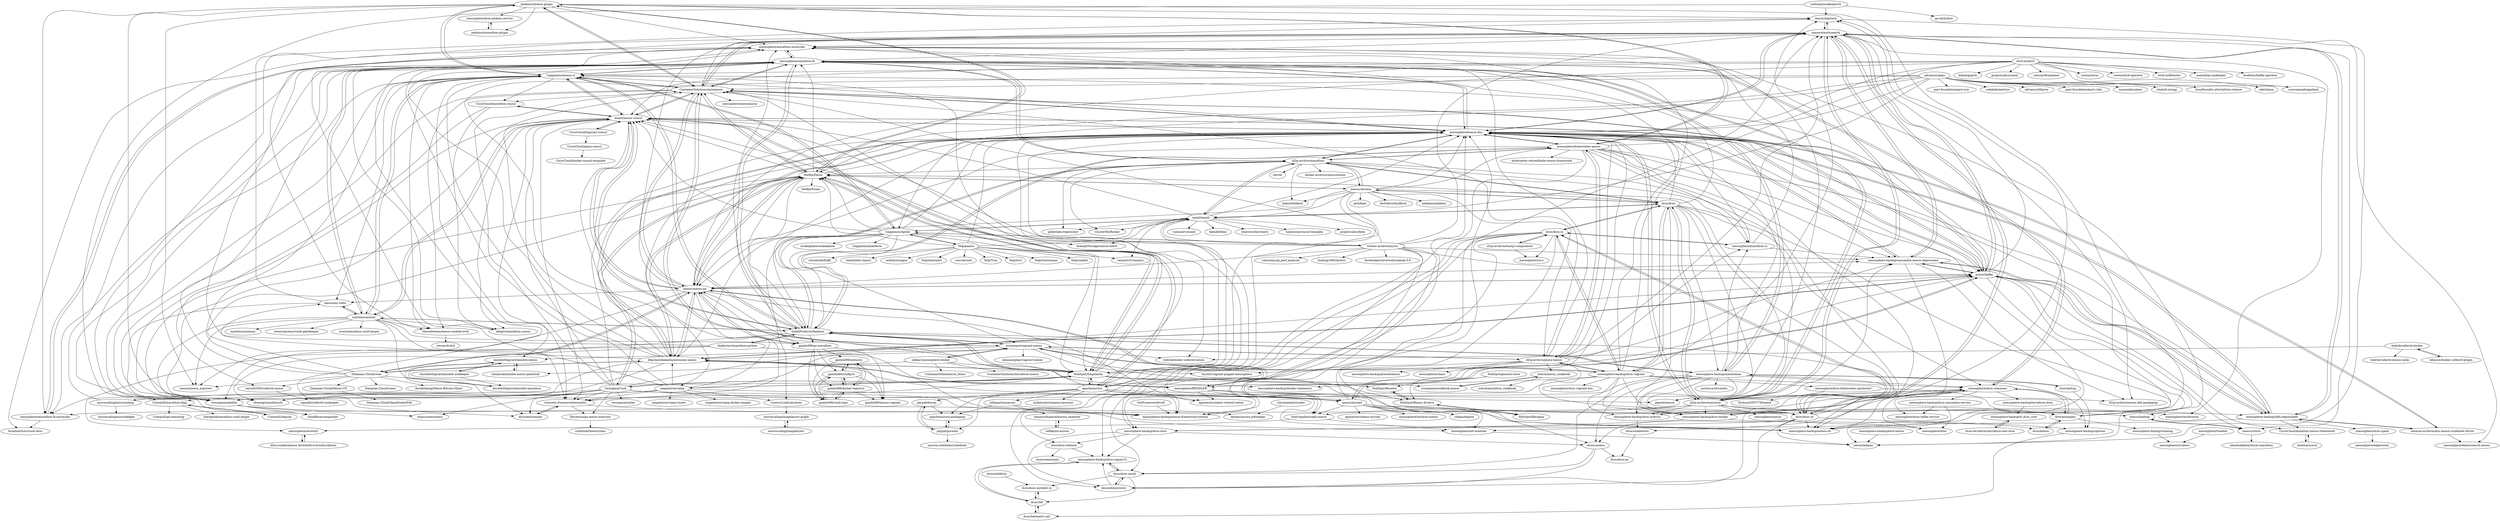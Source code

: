 digraph G {
"jenkinsci/mesos-plugin" -> "mesosphere/dcos-jenkins-service"
"jenkinsci/mesos-plugin" -> "jenkinsci/marathon-plugin"
"jenkinsci/mesos-plugin" -> "mesos/logstash"
"jenkinsci/mesos-plugin" -> "Capgemini/mesos-ui"
"jenkinsci/mesos-plugin" -> "mesosphere/marathon-lb-autoscale"
"jenkinsci/mesos-plugin" -> "mesosphere/marathon-autoscale"
"jenkinsci/mesos-plugin" -> "ContainerSolutions/minimesos"
"jenkinsci/mesos-plugin" -> "mesos/kibana"
"jenkinsci/mesos-plugin" -> "Netflix/Fenzo"
"jenkinsci/mesos-plugin" -> "mesosphere/kubernetes-mesos"
"jenkinsci/mesos-plugin" -> "shoenig/marathonctl"
"jenkinsci/mesos-plugin" -> "mesos/mesos_exporter"
"AnsibleShipyard/ansible-mesos" -> "AnsibleShipyard/ansible-marathon"
"AnsibleShipyard/ansible-mesos" -> "AnsibleShipyard/ansible-zookeeper"
"AnsibleShipyard/ansible-mesos" -> "mhamrah/ansible-mesos-playbook"
"d2iq-archive/marathon" -> "apache/mesos" ["e"=1]
"d2iq-archive/marathon" -> "mesos/chronos"
"d2iq-archive/marathon" -> "dcos/dcos"
"d2iq-archive/marathon" -> "mesosphere/marathon-lb"
"d2iq-archive/marathon" -> "mesosphere/mesos-dns"
"d2iq-archive/marathon" -> "QubitProducts/bamboo"
"d2iq-archive/marathon" -> "mesosphere/kubernetes-mesos"
"d2iq-archive/marathon" -> "mantl/mantl"
"d2iq-archive/marathon" -> "docker-archive/classicswarm" ["e"=1]
"d2iq-archive/marathon" -> "gliderlabs/registrator" ["e"=1]
"d2iq-archive/marathon" -> "linkerd/linkerd" ["e"=1]
"d2iq-archive/marathon" -> "ClusterHQ/flocker" ["e"=1]
"d2iq-archive/marathon" -> "Netflix/Fenzo"
"d2iq-archive/marathon" -> "rkt/rkt" ["e"=1]
"d2iq-archive/marathon" -> "mesosphere/marathon-ui"
"mesosphere/mesos" -> "mesosphere/dcos"
"mesos/mesos-go" -> "mesosphere/mesos-dns"
"mesos/mesos-go" -> "mesosphere/RENDLER"
"mesos/mesos-go" -> "Dataman-Cloud/swan"
"mesos/mesos-go" -> "mesos/kafka"
"mesos/mesos-go" -> "mesosphere-backup/mesos-framework-tutorial"
"mesos/mesos-go" -> "gambol99/go-marathon"
"mesos/mesos-go" -> "mantl/mesos-consul"
"mesos/mesos-go" -> "Netflix/Fenzo"
"mesos/mesos-go" -> "dharmeshkakadia/awesome-mesos"
"mesos/mesos-go" -> "mesos/elasticsearch"
"mesos/mesos-go" -> "eremetic-framework/eremetic"
"mesos/mesos-go" -> "ContainerSolutions/minimesos"
"mesos/mesos-go" -> "mesos/mr-redis"
"mesos/mesos-go" -> "mesosphere-backup/cassandra-mesos-deprecated"
"mesos/mesos-go" -> "mesos/mesos_exporter"
"mesosphere-backup/cassandra-mesos-deprecated" -> "mesos/elasticsearch"
"mesosphere-backup/cassandra-mesos-deprecated" -> "mesosphere-backup/hdfs-deprecated"
"mesosphere-backup/cassandra-mesos-deprecated" -> "mesosphere/mesos-dns"
"mesosphere-backup/cassandra-mesos-deprecated" -> "d2iq-archive/mesos-deb-packaging"
"mesosphere-backup/cassandra-mesos-deprecated" -> "mesosphere-backup/mesos-cli"
"mesosphere-backup/cassandra-mesos-deprecated" -> "mesos/kafka"
"HubSpot/Singularity" -> "HubSpot/Baragon"
"HubSpot/Singularity" -> "Netflix/Fenzo"
"HubSpot/Singularity" -> "HubSpot/Blazar-Archive"
"HubSpot/Singularity" -> "mantl/mesos-consul"
"HubSpot/Singularity" -> "mesosphere/mesos-dns"
"HubSpot/Singularity" -> "eremetic-framework/eremetic"
"HubSpot/Singularity" -> "dharmeshkakadia/awesome-mesos"
"HubSpot/Singularity" -> "QubitProducts/bamboo"
"HubSpot/Singularity" -> "HubSpot/Rosetta"
"HubSpot/Singularity" -> "twosigma/Cook"
"HubSpot/Singularity" -> "mesos/kafka"
"HubSpot/Singularity" -> "mesos/mesos-go"
"HubSpot/Singularity" -> "ContainerSolutions/minimesos"
"HubSpot/Singularity" -> "apache/aurora"
"HubSpot/Singularity" -> "magneticio/vamp"
"thefactory/marathon-python" -> "mesosphere/marathon-autoscale"
"thefactory/marathon-python" -> "shoenig/marathonctl"
"thefactory/marathon-python" -> "QubitProducts/bamboo"
"thefactory/marathon-python" -> "mesosphere/marathon-lb-autoscale"
"thefactory/marathon-python" -> "mesosphere-backup/mesos-framework-tutorial"
"apache/aurora" -> "tellapart/aurproxy"
"apache/aurora" -> "Netflix/Fenzo"
"apache/aurora" -> "apache/aurora-packaging"
"apache/aurora" -> "mesos/mesos-go"
"apache/aurora" -> "HubSpot/Singularity"
"apache/aurora" -> "mohitsoni/compose-executor"
"apache/aurora" -> "paypal/gorealis"
"apache/aurora" -> "mesosphere/mesos-dns"
"apache/aurora" -> "paypal/dce-go"
"apache/aurora" -> "apache/incubator-retired-cotton"
"apache/aurora" -> "apache/mesos" ["e"=1]
"apache/aurora" -> "mantl/mesos-consul"
"apache/aurora" -> "mesosphere-backup/mesos-framework-tutorial"
"d2iq-archive/playa-mesos" -> "everpeace/vagrant-mesos"
"d2iq-archive/playa-mesos" -> "mesosphere-backup/cassandra-mesos-deprecated"
"d2iq-archive/playa-mesos" -> "mesosphere/mesos-dns"
"d2iq-archive/playa-mesos" -> "mesosphere-backup/dcos-vagrant"
"d2iq-archive/playa-mesos" -> "mesosphere/RENDLER"
"d2iq-archive/playa-mesos" -> "mesosphere/marathon-autoscale"
"d2iq-archive/playa-mesos" -> "mesos/elasticsearch"
"d2iq-archive/playa-mesos" -> "tayzlor/vagrant-puppet-mesosphere"
"d2iq-archive/playa-mesos" -> "mesosphere/kubernetes-mesos"
"d2iq-archive/playa-mesos" -> "mdsol/mesos_cookbook"
"d2iq-archive/playa-mesos" -> "mesosphere/marathon-ui"
"d2iq-archive/playa-mesos" -> "mesosphere-backup/presentations"
"d2iq-archive/playa-mesos" -> "ContainerSolutions/minimesos"
"d2iq-archive/playa-mesos" -> "dcos/dcos-cli"
"d2iq-archive/playa-mesos" -> "mesosphere/chaos"
"mesosphere/RENDLER" -> "mesos/mesos-go"
"mesosphere/RENDLER" -> "mesosphere-backup/mesos-framework-tutorial"
"mesosphere/RENDLER" -> "apache/incubator-retired-cotton"
"mesosphere/RENDLER" -> "dharmeshkakadia/awesome-mesos"
"mesosphere/RENDLER" -> "mesosphere-backup/mesos-cli"
"mesosphere/RENDLER" -> "mesosphere/mesos-dns"
"mesosphere/RENDLER" -> "d2iq-archive/mesos-deb-packaging"
"mesos/hadoop" -> "mesos/storm"
"everpeace/vagrant-mesos" -> "d2iq-archive/playa-mesos"
"everpeace/vagrant-mesos" -> "tayzlor/vagrant-puppet-mesosphere"
"everpeace/vagrant-mesos" -> "ContainerSolutions/minimesos"
"everpeace/vagrant-mesos" -> "everpeace/cookbook-mesos"
"everpeace/vagrant-mesos" -> "sekka1/mesosphere-docker"
"everpeace/vagrant-mesos" -> "mesosphere-backup/dcos-vagrant"
"everpeace/vagrant-mesos" -> "bobrik/docker-collectd-mesos"
"everpeace/vagrant-mesos" -> "ahunnargikar/vagrant-mesos"
"everpeace/vagrant-mesos" -> "AnsibleShipyard/ansible-mesos"
"everpeace/vagrant-mesos" -> "QubitProducts/bamboo"
"everpeace/vagrant-mesos" -> "dharmeshkakadia/awesome-mesos"
"mesosphere/dcos-kubernetes-quickstart" -> "dcos/examples"
"mesosphere/dcos-kubernetes-quickstart" -> "TechnionYP5779/team4" ["e"=1]
"AnsibleShipyard/ansible-marathon" -> "AnsibleShipyard/ansible-mesos"
"everpeace/cookbook-mesos" -> "mdsol/mesos_cookbook"
"mesosphere-backup/terraform-dcos" -> "mesosphere-backup/tf_dcos_core"
"mdsol/mesos_cookbook" -> "mdsol/marathon_cookbook"
"mdsol/mesos_cookbook" -> "everpeace/cookbook-mesos"
"HubSpot/Baragon" -> "HubSpot/Blazar-Archive"
"dcos-terraform/terraform-aws-dcos" -> "mesosphere-backup/tf_dcos_core"
"mesosphere-backup/tf_dcos_core" -> "dcos-terraform/terraform-aws-dcos"
"QubitProducts/bamboo" -> "mantl/mesos-consul"
"QubitProducts/bamboo" -> "mesosphere/marathon-lb"
"QubitProducts/bamboo" -> "Capgemini/mesos-ui"
"QubitProducts/bamboo" -> "mesosphere/mesos-dns"
"QubitProducts/bamboo" -> "martensson/nixy"
"QubitProducts/bamboo" -> "mesosphere/kubernetes-mesos"
"QubitProducts/bamboo" -> "thefactory/marathon-python"
"QubitProducts/bamboo" -> "d2iq-archive/marathon"
"QubitProducts/bamboo" -> "HubSpot/Singularity"
"QubitProducts/bamboo" -> "mesosphere/marathon-autoscale"
"QubitProducts/bamboo" -> "twosigma/satellite"
"QubitProducts/bamboo" -> "gambol99/go-marathon"
"QubitProducts/bamboo" -> "mesosphere-backup/mesos-cli"
"QubitProducts/bamboo" -> "mesosphere-backup/minuteman"
"QubitProducts/bamboo" -> "everpeace/vagrant-mesos"
"d2iq-archive/universe" -> "mesosphere/dcos-commons"
"d2iq-archive/universe" -> "mesosphere/marathon-autoscale"
"d2iq-archive/universe" -> "mesosphere/mesos-dns"
"d2iq-archive/universe" -> "mesosphere-backup/cassandra-mesos-deprecated"
"d2iq-archive/universe" -> "mesosphere/marathon-lb"
"d2iq-archive/universe" -> "mesos/elasticsearch"
"d2iq-archive/universe" -> "mesosphere/multiverse"
"d2iq-archive/universe" -> "dcos/examples"
"d2iq-archive/universe" -> "mesosphere/mesos"
"d2iq-archive/universe" -> "mesosphere-backup/dcos-metrics"
"d2iq-archive/universe" -> "mesosphere-backup/dcos-docker"
"d2iq-archive/universe" -> "Intel-bigdata/ceph-mesos"
"d2iq-archive/universe" -> "dcos/dcos-cli"
"d2iq-archive/universe" -> "dcos/dcos"
"d2iq-archive/universe" -> "mesosphere/marathon-lb-autoscale"
"dharmeshkakadia/awesome-mesos" -> "mesosphere/mesos-dns"
"dharmeshkakadia/awesome-mesos" -> "Dataman-Cloud/swan"
"dharmeshkakadia/awesome-mesos" -> "mesos/mr-redis"
"dharmeshkakadia/awesome-mesos" -> "mesos/mesos-go"
"dharmeshkakadia/awesome-mesos" -> "mesosphere/RENDLER"
"dharmeshkakadia/awesome-mesos" -> "Capgemini/mesos-ui"
"dharmeshkakadia/awesome-mesos" -> "mesosphere/marathon-lb"
"dharmeshkakadia/awesome-mesos" -> "mesos/kafka"
"dharmeshkakadia/awesome-mesos" -> "HubSpot/Singularity"
"dharmeshkakadia/awesome-mesos" -> "Netflix/Fenzo"
"dharmeshkakadia/awesome-mesos" -> "mantl/mesos-consul"
"dharmeshkakadia/awesome-mesos" -> "twosigma/satellite"
"dharmeshkakadia/awesome-mesos" -> "mesos/myriad"
"dharmeshkakadia/awesome-mesos" -> "ContainerSolutions/minimesos"
"dharmeshkakadia/awesome-mesos" -> "shoenig/marathonctl"
"mesosphere-backup/hdfs-deprecated" -> "mesosphere-backup/cassandra-mesos-deprecated"
"mesosphere-backup/hdfs-deprecated" -> "mesos/kafka"
"mesosphere-backup/hdfs-deprecated" -> "mesosphere-backup/mesos-cli"
"mesosphere-backup/hdfs-deprecated" -> "mesosphere/dcos-spark"
"mesosphere-backup/hdfs-deprecated" -> "amazon-archives/ecs-mesos-scheduler-driver"
"mesosphere-backup/hdfs-deprecated" -> "CiscoCloud/exhibitor-mesos-framework"
"mesosphere-backup/hdfs-deprecated" -> "mesosphere/mesos-dns"
"mesosphere-backup/hdfs-deprecated" -> "mesos/elasticsearch"
"mesos/storm" -> "mesos/hadoop"
"mesos/storm" -> "obaidsalikeen/storm-marathon"
"HubSpot/Rosetta" -> "HubSpot/Blazar-Archive"
"mesosphere/kubernetes-mesos" -> "mesosphere/mesos-dns"
"mesosphere/kubernetes-mesos" -> "QubitProducts/bamboo"
"mesosphere/kubernetes-mesos" -> "jenkinsci/mesos-plugin"
"mesosphere/kubernetes-mesos" -> "mesosphere-backup/cassandra-mesos-deprecated"
"mesosphere/kubernetes-mesos" -> "mesosphere-backup/hdfs-deprecated"
"mesosphere/kubernetes-mesos" -> "dcos/dcos-cli"
"mesosphere/kubernetes-mesos" -> "mesos/elasticsearch"
"mesosphere/kubernetes-mesos" -> "d2iq-archive/marathon"
"mesosphere/kubernetes-mesos" -> "mesos/kafka"
"mesosphere/kubernetes-mesos" -> "mesos/mesos-go"
"mesosphere/kubernetes-mesos" -> "d2iq-archive/playa-mesos"
"mesosphere/kubernetes-mesos" -> "kubernetes-retired/kube-mesos-framework"
"mesosphere/kubernetes-mesos" -> "mesosphere/marathon-ui"
"mesosphere/kubernetes-mesos" -> "mesosphere-backup/mesos-framework-tutorial"
"mesosphere/kubernetes-mesos" -> "mesosphere-backup/mesos-cli"
"mantl/mantl" -> "Capgemini/Apollo"
"mantl/mantl" -> "gliderlabs/registrator" ["e"=1]
"mantl/mantl" -> "mantl/mesos-consul"
"mantl/mantl" -> "d2iq-archive/marathon"
"mantl/mantl" -> "fabiolb/fabio" ["e"=1]
"mantl/mantl" -> "mesosphere/mesos-dns"
"mantl/mantl" -> "ClusterHQ/flocker" ["e"=1]
"mantl/mantl" -> "remind101/empire" ["e"=1]
"mantl/mantl" -> "weaveworks/weave" ["e"=1]
"mantl/mantl" -> "hashicorp/consul-template" ["e"=1]
"mantl/mantl" -> "projectcalico/felix" ["e"=1]
"mantl/mantl" -> "dcos/dcos"
"mantl/mantl" -> "vulcand/vulcand" ["e"=1]
"mantl/mantl" -> "AcalephStorage/consul-alerts" ["e"=1]
"mantl/mantl" -> "HubSpot/Singularity"
"amazon-archives/ecs-mesos-scheduler-driver" -> "mesosphere-backup/hdfs-deprecated"
"amazon-archives/ecs-mesos-scheduler-driver" -> "mesosphere/elasticsearch-mesos"
"amazon-archives/ecs-mesos-scheduler-driver" -> "mesosphere/mesos-dns"
"mesosphere/mesos-dns" -> "mesosphere/marathon-lb"
"mesosphere/mesos-dns" -> "mesosphere-backup/cassandra-mesos-deprecated"
"mesosphere/mesos-dns" -> "mesos/mesos-go"
"mesosphere/mesos-dns" -> "mesosphere-backup/mesos-cli"
"mesosphere/mesos-dns" -> "mantl/mesos-consul"
"mesosphere/mesos-dns" -> "mesosphere/kubernetes-mesos"
"mesosphere/mesos-dns" -> "mesos/kafka"
"mesosphere/mesos-dns" -> "mesosphere-backup/hdfs-deprecated"
"mesosphere/mesos-dns" -> "mesos/elasticsearch"
"mesosphere/mesos-dns" -> "d2iq-archive/universe"
"mesosphere/mesos-dns" -> "dharmeshkakadia/awesome-mesos"
"mesosphere/mesos-dns" -> "ContainerSolutions/minimesos"
"mesosphere/mesos-dns" -> "mesosphere/net-modules"
"mesosphere/mesos-dns" -> "amazon-archives/ecs-mesos-scheduler-driver"
"mesosphere/mesos-dns" -> "d2iq-archive/marathon"
"adrianco/spigo" -> "Netflix/Fenzo"
"adrianco/spigo" -> "Capgemini/Apollo"
"adrianco/spigo" -> "codahale/metrics" ["e"=1]
"adrianco/spigo" -> "adrianco/d3grow"
"adrianco/spigo" -> "mantl/mantl"
"adrianco/spigo" -> "ContainerSolutions/minimesos"
"adrianco/spigo" -> "sourcegraph/appdash" ["e"=1]
"adrianco/spigo" -> "pact-foundation/pact-ruby" ["e"=1]
"adrianco/spigo" -> "monzo/phosphor" ["e"=1]
"adrianco/spigo" -> "intelsdi-x/snap" ["e"=1]
"adrianco/spigo" -> "cloudfoundry-attic/lattice-release" ["e"=1]
"adrianco/spigo" -> "mesosphere/mesos-dns"
"adrianco/spigo" -> "magneticio/vamp"
"adrianco/spigo" -> "rakyll/gom" ["e"=1]
"adrianco/spigo" -> "pact-foundation/pact-jvm" ["e"=1]
"CenturyLinkLabs/dray" -> "microscaling/imagelayers-graph"
"AnsibleShipyard/ansible-zookeeper" -> "AnsibleShipyard/ansible-mesos"
"AnsibleShipyard/ansible-zookeeper" -> "AnsibleShipyard/ansible-marathon"
"sekka1/mesosphere-docker" -> "everpeace/vagrant-mesos"
"sekka1/mesosphere-docker" -> "mesosphere-backup/docker-containers"
"sekka1/mesosphere-docker" -> "ContainerSolutions/terraform-mesos"
"sekka1/mesosphere-docker" -> "mhamrah/ansible-mesos-playbook"
"sekka1/mesosphere-docker" -> "ContainerSolutions/cd_demo"
"dcos/dcos-cli" -> "dcos/dcos-ui"
"dcos/dcos-cli" -> "dcos/adminrouter"
"dcos/dcos-cli" -> "mesosphere-backup/dcos-docs"
"dcos/dcos-cli" -> "dcos/cosmos"
"dcos/dcos-cli" -> "mesos/kibana"
"dcos/dcos-cli" -> "mesos/logstash"
"dcos/dcos-cli" -> "mesosphere-backup/mesos-cli"
"dcos/dcos-cli" -> "mesosphere-backup/spartan"
"dcos/dcos-cli" -> "mesos/elasticsearch"
"outbrain/zookeepercli" -> "go-zkcli/zkcli"
"outbrain/zookeepercli" -> "mesos/logstash"
"outbrain/zookeepercli" -> "twosigma/satellite"
"VoltFramework/volt" -> "mesosphere-backup/mesos-framework-tutorial"
"mesos/myriad" -> "Intel-bigdata/ceph-mesos"
"mesos/myriad" -> "mesosphere-backup/hdfs-deprecated"
"mesos/myriad" -> "cdapio/tephra" ["e"=1]
"mesos/myriad" -> "mesos/hadoop"
"mesos/myriad" -> "apache/incubator-myriad"
"mesos/myriad" -> "mesos/kafka"
"mesos/myriad" -> "mesosphere/net-modules"
"mesos/myriad" -> "mesosphere/tachyon-mesos"
"mesos/myriad" -> "mesosphere-backup/mesos-cli"
"mesos/myriad" -> "mesosphere/mesos-dns"
"mhamrah/ansible-mesos-playbook" -> "AnsibleShipyard/ansible-mesos"
"gambol99/embassy" -> "gambol99/config-fs"
"gambol99/embassy" -> "gambol99/docker-logistics"
"gambol99/embassy" -> "gambol99/vault-lego"
"gambol99/embassy" -> "gambol99/mesos-vagrant"
"gambol99/config-fs" -> "gambol99/docker-logistics"
"gambol99/config-fs" -> "gambol99/vault-lego"
"gambol99/config-fs" -> "gambol99/mesos-vagrant"
"gambol99/config-fs" -> "gambol99/embassy"
"gambol99/docker-logistics" -> "gambol99/config-fs"
"gambol99/docker-logistics" -> "gambol99/vault-lego"
"gambol99/docker-logistics" -> "gambol99/mesos-vagrant"
"gambol99/docker-logistics" -> "gambol99/embassy"
"rayrod2030/collectd-mesos" -> "signalfx/collectd-zookeeper"
"mesosphere/tweeter" -> "mesosphere/cd-demo"
"mesos/elasticsearch" -> "mesos/logstash"
"mesos/elasticsearch" -> "ContainerSolutions/minimesos"
"mesos/elasticsearch" -> "mesosphere-backup/cassandra-mesos-deprecated"
"mesos/elasticsearch" -> "mesos/kafka"
"mesos/elasticsearch" -> "mesosphere/elasticsearch-mesos"
"mesos/elasticsearch" -> "mesosphere/mesos-dns"
"mesos/elasticsearch" -> "thecodeteam/mesos-module-dvdi"
"mesos/elasticsearch" -> "mesosphere-backup/hdfs-deprecated"
"mesos/elasticsearch" -> "dcos/dcos-cli"
"mesos/elasticsearch" -> "d2iq-archive/universe"
"mesos/elasticsearch" -> "twosigma/satellite"
"mesos/elasticsearch" -> "d2iq-archive/mesos-deb-packaging"
"mesos/elasticsearch" -> "mesosphere/multiverse"
"mesos/elasticsearch" -> "mesos/storm"
"mesos/elasticsearch" -> "mesosphere/marathon-autoscale"
"ContainerSolutions/minimesos" -> "mesos/elasticsearch"
"ContainerSolutions/minimesos" -> "Netflix/Fenzo"
"ContainerSolutions/minimesos" -> "twosigma/satellite"
"ContainerSolutions/minimesos" -> "mesosphere/mesos-dns"
"ContainerSolutions/minimesos" -> "mesos/logstash"
"ContainerSolutions/minimesos" -> "mantl/mesos-consul"
"ContainerSolutions/minimesos" -> "everpeace/vagrant-mesos"
"ContainerSolutions/minimesos" -> "Capgemini/mesos-ui"
"ContainerSolutions/minimesos" -> "mesos/mesos-go"
"ContainerSolutions/minimesos" -> "mesosphere/marathon-lb"
"ContainerSolutions/minimesos" -> "mesos/kafka"
"ContainerSolutions/minimesos" -> "thecodeteam/mesos-module-dvdi"
"ContainerSolutions/minimesos" -> "jenkinsci/mesos-plugin"
"ContainerSolutions/minimesos" -> "mesosphere/mesosaurus"
"ContainerSolutions/minimesos" -> "CiscoCloud/marathon-consul"
"mesosphere/marathon-ui" -> "dcos/dcos-ui"
"mesosphere/marathon-ui" -> "mesosphere-backup/cassandra-mesos-deprecated"
"mesosphere/marathon-ui" -> "mesosphere/mesos-dns"
"mesosphere/marathon-ui" -> "mesosphere/marathon-autoscale"
"gambol99/go-marathon" -> "gambol99/embassy"
"gambol99/go-marathon" -> "gambol99/config-fs"
"gambol99/go-marathon" -> "gambol99/docker-logistics"
"gambol99/go-marathon" -> "gambol99/mesos-vagrant"
"gambol99/go-marathon" -> "mesos/mesos-go"
"gambol99/go-marathon" -> "gambol99/vault-lego"
"Capgemini/Apollo" -> "mantl/mantl"
"Capgemini/Apollo" -> "Capgemini/mesos-ui"
"Capgemini/Apollo" -> "mantl/mesos-consul"
"Capgemini/Apollo" -> "mesosphere/mesos-dns"
"Capgemini/Apollo" -> "QubitProducts/bamboo"
"Capgemini/Apollo" -> "Yelp/paasta"
"Capgemini/Apollo" -> "CenturyLinkLabs/dray"
"Capgemini/Apollo" -> "socketplane/socketplane" ["e"=1]
"Capgemini/Apollo" -> "Netflix/Fenzo"
"Capgemini/Apollo" -> "dharmeshkakadia/awesome-mesos"
"Capgemini/Apollo" -> "AcalephStorage/consul-alerts" ["e"=1]
"Capgemini/Apollo" -> "twitter-archive/mysos"
"Capgemini/Apollo" -> "Capgemini/kubeform" ["e"=1]
"Capgemini/Apollo" -> "everpeace/vagrant-mesos"
"Capgemini/Apollo" -> "HubSpot/Singularity"
"mantl/mesos-consul" -> "CiscoCloud/marathon-consul"
"mantl/mesos-consul" -> "mesosphere/mesos-dns"
"mantl/mesos-consul" -> "Capgemini/mesos-ui"
"mantl/mesos-consul" -> "QubitProducts/bamboo"
"mantl/mesos-consul" -> "allegro/marathon-consul" ["e"=1]
"mantl/mesos-consul" -> "mesos/kafka"
"mantl/mesos-consul" -> "shoenig/marathonctl"
"mantl/mesos-consul" -> "mesos/mesos-go"
"mantl/mesos-consul" -> "ContainerSolutions/minimesos"
"mantl/mesos-consul" -> "CiscoCloud/haproxy-consul"
"mantl/mesos-consul" -> "twosigma/satellite"
"mantl/mesos-consul" -> "AnsibleShipyard/ansible-mesos"
"mantl/mesos-consul" -> "martensson/nixy"
"mantl/mesos-consul" -> "eremetic-framework/eremetic"
"mantl/mesos-consul" -> "HubSpot/Singularity"
"twitter-archive/mysos" -> "apache/incubator-retired-cotton"
"twitter-archive/mysos" -> "mesosphere/mesos-dns"
"twitter-archive/mysos" -> "yahoo/mysql_perf_analyzer" ["e"=1]
"twitter-archive/mysos" -> "ContainerSolutions/minimesos"
"twitter-archive/mysos" -> "mesosphere-backup/cassandra-mesos-deprecated"
"twitter-archive/mysos" -> "mesos/myriad"
"twitter-archive/mysos" -> "Capgemini/Apollo"
"twitter-archive/mysos" -> "mesos/kafka"
"twitter-archive/mysos" -> "mantl/mesos-consul"
"twitter-archive/mysos" -> "mantl/mantl"
"twitter-archive/mysos" -> "liudong1983/mybus" ["e"=1]
"twitter-archive/mysos" -> "facebookarchive/webscalesql-5.6" ["e"=1]
"twitter-archive/mysos" -> "Intel-bigdata/ceph-mesos"
"twitter-archive/mysos" -> "mesos/mesos-go"
"twitter-archive/mysos" -> "mesos/elasticsearch"
"mesos/kafka" -> "mesos/elasticsearch"
"mesos/kafka" -> "mesosphere-backup/hdfs-deprecated"
"mesos/kafka" -> "mantl/mesos-consul"
"mesos/kafka" -> "mesos/mesos-go"
"mesos/kafka" -> "mesosphere/mesos-dns"
"mesos/kafka" -> "mesosphere-backup/cassandra-mesos-deprecated"
"mesos/kafka" -> "mesos/logstash"
"mesos/kafka" -> "mesos/storm"
"mesos/kafka" -> "mesos/myriad"
"mesos/kafka" -> "mesos/kibana"
"mesos/kafka" -> "CiscoCloud/exhibitor-mesos-framework"
"mesos/kafka" -> "ContainerSolutions/minimesos"
"mesos/kafka" -> "mesos/hadoop"
"mesos/kafka" -> "dharmeshkakadia/awesome-mesos"
"mesos/kafka" -> "Capgemini/mesos-ui"
"Netflix/Fenzo" -> "ContainerSolutions/minimesos"
"Netflix/Fenzo" -> "HubSpot/Singularity"
"Netflix/Fenzo" -> "mesos/mesos-go"
"Netflix/Fenzo" -> "mesosphere/mesos-dns"
"Netflix/Fenzo" -> "mantl/mesos-consul"
"Netflix/Fenzo" -> "mesosphere/marathon-lb"
"Netflix/Fenzo" -> "twosigma/Cook"
"Netflix/Fenzo" -> "jenkinsci/mesos-plugin"
"Netflix/Fenzo" -> "dharmeshkakadia/awesome-mesos"
"Netflix/Fenzo" -> "Netflix/Prana" ["e"=1]
"Netflix/Fenzo" -> "twosigma/satellite"
"Netflix/Fenzo" -> "apache/aurora"
"Netflix/Fenzo" -> "QubitProducts/bamboo"
"Netflix/Fenzo" -> "gambol99/go-marathon"
"Netflix/Fenzo" -> "mesos/chronos"
"mesos/logstash" -> "mesos/kibana"
"mesos/logstash" -> "mesos/elasticsearch"
"CiscoCloud/haproxy-consul" -> "mantl/mesos-consul"
"CiscoCloud/haproxy-consul" -> "CiscoCloud/nginx-consul"
"CiscoCloud/nginx-consul" -> "CiscoCloud/docker-consul-template"
"CiscoCloud/marathon-consul" -> "mantl/mesos-consul"
"CiscoCloud/marathon-consul" -> "rayrod2030/collectd-mesos"
"CiscoCloud/marathon-consul" -> "allegro/marathon-consul" ["e"=1]
"mesosphere/serenity" -> "blue-yonder/mesos-threshold-oversubscription"
"tellapart/aurproxy" -> "benley/aurora-jobhopper"
"tellapart/aurproxy" -> "apache/aurora-packaging"
"tellapart/aurproxy" -> "tommyulfsparre/aurora_exporter"
"magneticio/vamp" -> "magneticio/vamp-docker-images"
"magneticio/vamp" -> "mesosphere/marathon-lb"
"magneticio/vamp" -> "mesosphere/mesos-dns"
"magneticio/vamp" -> "magneticio/vamp-router"
"magneticio/vamp" -> "microscaling/microscaling"
"magneticio/vamp" -> "HubSpot/Singularity"
"magneticio/vamp" -> "dharmeshkakadia/awesome-mesos"
"magneticio/vamp" -> "shoenig/marathonctl"
"magneticio/vamp" -> "twosigma/satellite"
"magneticio/vamp" -> "mesosphere/marathon-autoscale"
"magneticio/vamp" -> "CenturyLinkLabs/dray"
"magneticio/vamp" -> "mesosphere-backup/mesos-cli"
"magneticio/vamp" -> "eremetic-framework/eremetic"
"magneticio/vamp" -> "everpeace/vagrant-mesos"
"magneticio/vamp" -> "ContainX/marathon-ldap"
"twosigma/satellite" -> "mesosphere/net-modules"
"twosigma/satellite" -> "cloudflare/complainer"
"twosigma/satellite" -> "clojusc/mesomatic"
"d2iq-archive/reactjs-components" -> "dcos/dcos-ui"
"d2iq-archive/reactjs-components" -> "mesosphere/cnvs"
"microscaling/imagelayers" -> "microscaling/imagelayers-graph"
"mesosphere-backup/etcd-mesos" -> "mesos/kibana"
"Dataman-Cloud/Mesos-CN" -> "Dataman-Cloud/OpenDockerFile"
"HubSpot/Blazar-Archive" -> "HubSpot/Rosetta"
"HubSpot/Blazar-Archive" -> "HubSpot/Baragon"
"microscaling/imagelayers-graph" -> "microscaling/imagelayers"
"lebauce/docker-collectd-plugin" -> "bobrik/collectd-docker"
"HubSpot/general-store" -> "HubSpot/Blazar-Archive"
"HubSpot/general-store" -> "HubSpot/Rosetta"
"bobrik/collectd-docker" -> "bobrik/docker-collectd-mesos"
"bobrik/collectd-docker" -> "lebauce/docker-collectd-plugin"
"bobrik/collectd-docker" -> "bobrik/collectd-mesos-tasks"
"mesosphere/net-modules" -> "mesos/kibana"
"Intel-bigdata/ceph-mesos" -> "mesosphere/net-modules"
"Intel-bigdata/ceph-mesos" -> "mesosphere/serenity"
"CiscoCloud/exhibitor-mesos-framework" -> "elodina/syscol"
"steveniemitz/scales" -> "benley/aurora-jobhopper"
"tommyulfsparre/aurora_exporter" -> "rafikk/nix-aurora"
"mesosphere/dcos-spark" -> "mesosphere/edgerouter"
"Capgemini/mesos-ui" -> "mantl/mesos-consul"
"Capgemini/mesos-ui" -> "martensson/nixy"
"Capgemini/mesos-ui" -> "twosigma/satellite"
"Capgemini/mesos-ui" -> "bobrik/docker-collectd-mesos"
"Capgemini/mesos-ui" -> "QubitProducts/bamboo"
"Capgemini/mesos-ui" -> "mesos/mr-redis"
"Capgemini/mesos-ui" -> "CiscoCloud/marathon-consul"
"Capgemini/mesos-ui" -> "mesosphere/marathon-lb"
"Capgemini/mesos-ui" -> "eremetic-framework/eremetic"
"Capgemini/mesos-ui" -> "ContainerSolutions/minimesos"
"Capgemini/mesos-ui" -> "jenkinsci/mesos-plugin"
"Capgemini/mesos-ui" -> "thecodeteam/mesos-module-dvdi"
"Capgemini/mesos-ui" -> "mesosphere/mesos-dns"
"Capgemini/mesos-ui" -> "ContainX/marathon-ldap"
"Capgemini/mesos-ui" -> "Capgemini/Apollo"
"mesosphere/marathon-lb" -> "mesosphere/mesos-dns"
"mesosphere/marathon-lb" -> "mesosphere/marathon-autoscale"
"mesosphere/marathon-lb" -> "QubitProducts/bamboo"
"mesosphere/marathon-lb" -> "mesosphere-backup/minuteman"
"mesosphere/marathon-lb" -> "d2iq-archive/universe"
"mesosphere/marathon-lb" -> "d2iq-archive/marathon"
"mesosphere/marathon-lb" -> "mesosphere/dcos-commons"
"mesosphere/marathon-lb" -> "Capgemini/mesos-ui"
"mesosphere/marathon-lb" -> "twosigma/satellite"
"mesosphere/marathon-lb" -> "mesos/elasticsearch"
"mesosphere/marathon-lb" -> "allegro/marathon-consul" ["e"=1]
"mesosphere/marathon-lb" -> "ContainerSolutions/minimesos"
"mesosphere/marathon-lb" -> "mesosphere/marathon-lb-autoscale"
"mesosphere/marathon-lb" -> "martensson/nixy"
"mesosphere/marathon-lb" -> "dcos/metronome"
"microscaling/microscaling" -> "microscaling/microbadger"
"microscaling/microscaling" -> "mesosphere/marathon-autoscale"
"mesos/mr-redis" -> "mesos/logstash"
"mesos/mr-redis" -> "martensson/nixy"
"mesos/mr-redis" -> "cloudflare/complainer"
"twosigma/Cook" -> "twosigma/waiter"
"twosigma/Cook" -> "eremetic-framework/eremetic"
"twosigma/Cook" -> "mesosphere-backup/mesos-framework-tutorial"
"twosigma/Cook" -> "dcos/metronome"
"twosigma/Cook" -> "Netflix/Fenzo"
"twosigma/Cook" -> "clojusc/mesomatic"
"twosigma/Cook" -> "mesos/myriad"
"twosigma/Cook" -> "mantl/mesos-consul"
"twosigma/Cook" -> "mesosphere/serenity"
"twosigma/Cook" -> "ContainerSolutions/minimesos"
"twosigma/Cook" -> "HubSpot/Singularity"
"twosigma/Cook" -> "mesosphere/mesos-dns"
"twosigma/Cook" -> "Devatoria/go-mesos-executor"
"twosigma/Cook" -> "mesos/kafka"
"Yelp/paasta" -> "Yelp/Tron"
"Yelp/paasta" -> "Capgemini/Apollo"
"Yelp/paasta" -> "remind101/empire" ["e"=1]
"Yelp/paasta" -> "HubSpot/Singularity"
"Yelp/paasta" -> "Yelp/love" ["e"=1]
"Yelp/paasta" -> "mantl/mantl"
"Yelp/paasta" -> "Yelp/clusterman"
"Yelp/paasta" -> "Netflix/Fenzo"
"Yelp/paasta" -> "Yelp/undebt" ["e"=1]
"Yelp/paasta" -> "chriskuehl/fluffy" ["e"=1]
"Yelp/paasta" -> "helm/helm-classic" ["e"=1]
"Yelp/paasta" -> "airbnb/synapse" ["e"=1]
"Yelp/paasta" -> "Yelp/elastalert" ["e"=1]
"Yelp/paasta" -> "mesosphere/mesos-dns"
"Yelp/paasta" -> "convox/rack" ["e"=1]
"thecodeteam/mesos-module-dvdi" -> "rexray/dvdcli"
"dcos/cosmos" -> "dcos/adminrouter"
"dcos/cosmos" -> "dcos/dcos-oauth"
"dcos/cosmos" -> "dcos/dcos-go"
"mesosphere-backup/dcos-vagrant" -> "dcos/dcos"
"mesosphere-backup/dcos-vagrant" -> "dcos/dcos-cli"
"mesosphere-backup/dcos-vagrant" -> "mesosphere-backup/dcos-docker"
"mesosphere-backup/dcos-vagrant" -> "mesosphere/marathon-lb"
"mesosphere-backup/dcos-vagrant" -> "everpeace/vagrant-mesos"
"mesosphere-backup/dcos-vagrant" -> "d2iq-archive/playa-mesos"
"mesosphere-backup/dcos-vagrant" -> "mesosphere/dcos-vagrant-box"
"mesosphere-backup/dcos-vagrant" -> "dcos/dcos-ui"
"mesosphere-backup/dcos-vagrant" -> "mesosphere/marathon-autoscale"
"mesosphere-backup/dcos-vagrant" -> "mesosphere-backup/dcos-metrics"
"mesosphere-backup/dcos-vagrant" -> "mesosphere/dcos-commons"
"mesosphere-backup/dcos-vagrant" -> "mesosphere-backup/docker-containers"
"mesosphere-backup/dcos-vagrant" -> "mesosphere-backup/dcos-docs"
"mesosphere-backup/dcos-vagrant" -> "mesosphere/dcos-kubernetes-quickstart"
"mesosphere-backup/dcos-vagrant" -> "mesos/logstash"
"eremetic-framework/eremetic" -> "mesosphere-backup/mesos-framework-tutorial"
"eremetic-framework/eremetic" -> "dcos/metronome"
"eremetic-framework/eremetic" -> "Devatoria/go-mesos-executor"
"mesosphere-backup/training" -> "mesosphere/cd-demo"
"mesosphere/dcos-jenkins-service" -> "jenkinsci/marathon-plugin"
"ContainX/depcon" -> "ContainX/marathon-ldap"
"mesosphere/marathon-autoscale" -> "mesosphere/marathon-lb-autoscale"
"mesosphere/marathon-autoscale" -> "brndnmtthws/vault-dcos"
"mesosphere/marathon-autoscale" -> "mesosphere/marathon-lb"
"elodina/syscol" -> "CiscoCloud/exhibitor-mesos-framework"
"apache/aurora-packaging" -> "paypal/gorealis"
"rafikk/nix-aurora" -> "tommyulfsparre/aurora_exporter"
"martensson/nixy" -> "mesos/mesos_exporter"
"martensson/nixy" -> "mesos/mr-redis"
"martensson/nixy" -> "Capgemini/mesos-ui"
"martensson/nixy" -> "dcos/metronome"
"martensson/nixy" -> "eremetic-framework/eremetic"
"martensson/nixy" -> "QubitProducts/bamboo"
"martensson/nixy" -> "mantl/mesos-consul"
"martensson/nixy" -> "martensson/moxy"
"martensson/nixy" -> "nemosupremo/vault-gatekeeper"
"martensson/nixy" -> "mesosphere/marathon-lb"
"martensson/nixy" -> "thecodeteam/mesos-module-dvdi"
"martensson/nixy" -> "twosigma/satellite"
"martensson/nixy" -> "gambol99/go-marathon"
"martensson/nixy" -> "allegro/marathon-consul" ["e"=1]
"martensson/nixy" -> "avast/marathon-vault-plugin"
"jenkinsci/marathon-plugin" -> "mesosphere/dcos-jenkins-service"
"dcos/dcos" -> "mesosphere-backup/dcos-vagrant"
"dcos/dcos" -> "d2iq-archive/marathon"
"dcos/dcos" -> "apache/mesos" ["e"=1]
"dcos/dcos" -> "mesosphere/marathon-lb"
"dcos/dcos" -> "d2iq-archive/universe"
"dcos/dcos" -> "dcos/dcos-ui"
"dcos/dcos" -> "mesosphere/mesos-dns"
"dcos/dcos" -> "mantl/mantl"
"dcos/dcos" -> "mesosphere-backup/minuteman"
"dcos/dcos" -> "mesosphere/dcos-commons"
"dcos/dcos" -> "mesos/chronos"
"dcos/dcos" -> "dcos/dcos-cli"
"dcos/dcos" -> "Netflix/Fenzo"
"dcos/dcos" -> "dcos/examples"
"dcos/dcos" -> "mesosphere-backup/dcos-docker"
"mesosphere-backup/dcos-cassandra-service" -> "mesosphere/dcos-kafka-service"
"mesosphere-backup/dcos-cassandra-service" -> "mesosphere/dcos"
"dcos/lashup" -> "mesosphere-backup/spartan"
"dcos/lashup" -> "mesosphere-backup/minuteman"
"mesosphere-backup/minuteman" -> "dcos/lashup"
"mesosphere-backup/minuteman" -> "mesosphere-backup/spartan"
"mesosphere-backup/minuteman" -> "mesosphere/marathon-lb"
"mesosphere-backup/minuteman" -> "twosigma/satellite"
"mesosphere-backup/minuteman" -> "dcos/dcos-cli"
"mesosphere-backup/minuteman" -> "mesosphere/mesos-dns"
"mesosphere-backup/minuteman" -> "mesosphere-backup/dcos-docker"
"mesosphere-backup/minuteman" -> "QubitProducts/bamboo"
"mesosphere-backup/minuteman" -> "dcos/cosmos"
"mesosphere-backup/minuteman" -> "mesosphere-backup/dcos-metrics"
"mesosphere-backup/minuteman" -> "mesosphere/marathon-ui"
"mesosphere-backup/minuteman" -> "norton-archive/lets" ["e"=1]
"mesosphere-backup/minuteman" -> "mesosphere/dcos-commons"
"mesosphere-backup/minuteman" -> "dcos/dcos-oauth"
"mesosphere-backup/minuteman" -> "dcos/adminrouter"
"mesosphere-backup/dcos-docker" -> "mesosphere-backup/dcos-docs"
"mesosphere-backup/dcos-docker" -> "dcos/demos"
"mesosphere-backup/dcos-docker" -> "mesosphere/dcos-commons"
"mesosphere/marathon-lb-autoscale" -> "mesosphere/marathon-autoscale"
"mesosphere/marathon-lb-autoscale" -> "brndnmtthws/vault-dcos"
"dcos/metronome" -> "eremetic-framework/eremetic"
"dcos/exhibitor" -> "dcos/dcos-installer-ui"
"dcos/dcos-ui" -> "dcos/dcos-cli"
"dcos/dcos-ui" -> "mesosphere-backup/dcos-docs"
"dcos/dcos-ui" -> "d2iq-archive/reactjs-components"
"dcos/dcos-ui" -> "dcos/adminrouter"
"dcos/dcos-ui" -> "mesosphere/cnvs"
"dcos/dcos-ui" -> "mesosphere/marathon-ui"
"dcos/dcos-ui" -> "dcos/cosmos"
"dcos/dcos-ui" -> "mesosphere-backup/dcos-signal-01"
"dcos/dcos-ui" -> "dcos/dcos-oauth"
"dcos/dcos-ui" -> "dcos/dcos-website"
"dcos/dcos-ui" -> "mesosphere-backup/dcos-vagrant"
"dcos/dcos-ui" -> "dcos/dcos"
"mesosphere-backup/dcos-docs" -> "dcos/adminrouter"
"mesosphere-backup/dcos-docs" -> "mesosphere-backup/dcos-signal-01"
"mesosphere-backup/dcos-docs" -> "dcos/dcos-website"
"mesosphere-backup/dcos-docs" -> "dcos/cosmos"
"dcos/dcos-oauth" -> "mesosphere-backup/dcos-signal-01"
"dcos/dcos-oauth" -> "dcos/adminrouter"
"dcos/dcos-oauth" -> "dcos/3dt"
"dcos/dcos-oauth" -> "dcos/dcos-installer-ui"
"dcos/adminrouter" -> "mesosphere-backup/dcos-signal-01"
"dcos/adminrouter" -> "dcos/dcos-oauth"
"dcos/dcos-installer-ui" -> "dcos/3dt"
"ContainX/marathon-ldap" -> "ContainX/go-mesoslog"
"ContainX/marathon-ldap" -> "ContainX/depcon"
"ContainX/marathon-ldap" -> "blackgold/marathon-vault-plugin"
"dcos/shakedown" -> "dcos/dcos-go"
"dcos/dcos-website" -> "dcos/community"
"dcos/dcos-website" -> "mesosphere-backup/dcos-signal-01"
"dcos/3dt" -> "dcos/telemetry-net"
"dcos/3dt" -> "mesosphere-backup/dcos-signal-01"
"dcos/3dt" -> "dcos/dcos-installer-ui"
"mesosphere-backup/dcos-signal-01" -> "dcos/dcos-oauth"
"mesosphere-backup/dcos-signal-01" -> "dcos/3dt"
"mesosphere-backup/spartan" -> "dcos/telemetry-net"
"dcos/telemetry-net" -> "dcos/3dt"
"mesosphere/dcos-commons" -> "mesosphere-backup/dcos-metrics"
"mesosphere/dcos-commons" -> "d2iq-archive/universe"
"mesosphere/dcos-commons" -> "mesosphere/dcos-kafka-service"
"mesosphere/dcos-commons" -> "mesosphere-backup/dcos-cassandra-service"
"mesosphere/dcos-commons" -> "dcos/examples"
"mesosphere/dcos-commons" -> "mesosphere-backup/dcos-docker"
"mesosphere/dcos-commons" -> "dcos/shakedown"
"mesosphere/dcos-commons" -> "mesosphere/marathon-lb"
"mesosphere/dcos-commons" -> "mesosphere-backup/terraform-dcos"
"mesosphere/dcos-commons" -> "mesosphere/dcos"
"blue-yonder/mesos-threshold-oversubscription" -> "mesosphere/serenity"
"paypal/gorealis" -> "apache/aurora-packaging"
"paypal/gorealis" -> "paypal/dce-go"
"paypal/gorealis" -> "aurora-scheduler/scheduler"
"mesosphere-backup/dcos-metrics" -> "dcos/shakedown"
"etcd-io/zetcd" -> "coreos/torus" ["e"=1]
"etcd-io/zetcd" -> "coreos/etcd-operator" ["e"=1]
"etcd-io/zetcd" -> "etcd-io/dbtester"
"etcd-io/zetcd" -> "Capgemini/mesos-ui"
"etcd-io/zetcd" -> "samuel/go-zookeeper" ["e"=1]
"etcd-io/zetcd" -> "mantl/mesos-consul"
"etcd-io/zetcd" -> "krallistic/kafka-operator" ["e"=1]
"etcd-io/zetcd" -> "kobolog/gorb" ["e"=1]
"etcd-io/zetcd" -> "projectcalico/canal" ["e"=1]
"etcd-io/zetcd" -> "sourcegraph/appdash" ["e"=1]
"etcd-io/zetcd" -> "mesos/mesos-go"
"etcd-io/zetcd" -> "Intel-bigdata/ceph-mesos"
"etcd-io/zetcd" -> "camsas/firmament" ["e"=1]
"etcd-io/zetcd" -> "mesosphere/mesos-dns"
"Dataman-Cloud/swan" -> "Dataman-Cloud/crane" ["e"=1]
"Dataman-Cloud/swan" -> "mesos/mesos-go"
"Dataman-Cloud/swan" -> "dharmeshkakadia/awesome-mesos"
"Dataman-Cloud/swan" -> "Dataman-Cloud/Mesos-CN"
"Dataman-Cloud/swan" -> "rayrod2030/collectd-mesos"
"Dataman-Cloud/swan" -> "mesos/mesos_exporter"
"Dataman-Cloud/swan" -> "Capgemini/mesos-ui"
"Dataman-Cloud/swan" -> "derekchiang/Mesos-Bitcoin-Miner"
"Dataman-Cloud/swan" -> "mesosphere/marathon-lb"
"Dataman-Cloud/swan" -> "mesosphere/RENDLER"
"Dataman-Cloud/swan" -> "Netflix/Fenzo"
"dcos/demos" -> "dcos/examples"
"dcos/examples" -> "dcos/demos"
"dcos/examples" -> "mesosphere/dcos-commons"
"dcos/examples" -> "mesosphere-backup/training"
"dcos/examples" -> "mesosphere/marathon-autoscale"
"gambol99/vault-lego" -> "gambol99/config-fs"
"gambol99/vault-lego" -> "gambol99/docker-logistics"
"mesos/chronos" -> "d2iq-archive/marathon"
"mesos/chronos" -> "apache/mesos" ["e"=1]
"mesos/chronos" -> "mesosphere/mesos-dns"
"mesos/chronos" -> "Netflix/Fenzo"
"mesos/chronos" -> "ajvb/kala" ["e"=1]
"mesos/chronos" -> "distribworks/dkron" ["e"=1]
"mesos/chronos" -> "mantl/mantl"
"mesos/chronos" -> "d2iq-archive/playa-mesos"
"mesos/chronos" -> "dcos/dcos"
"mesos/chronos" -> "mesos/mesos-go"
"mesos/chronos" -> "HubSpot/Singularity"
"mesos/chronos" -> "azkaban/azkaban" ["e"=1]
"mesos/chronos" -> "mesosphere/kubernetes-mesos"
"mesos/chronos" -> "linkerd/linkerd" ["e"=1]
"mesos/chronos" -> "apache/aurora"
"paypal/dce-go" -> "paypal/gorealis"
"paypal/dce-go" -> "apache/aurora-packaging"
"Devatoria/go-mesos-executor" -> "schibsted/mesos2iam" ["e"=1]
"jenkinsci/mesos-plugin" ["l"="6.428,-13.185"]
"mesosphere/dcos-jenkins-service" ["l"="6.518,-13.167"]
"jenkinsci/marathon-plugin" ["l"="6.504,-13.172"]
"mesos/logstash" ["l"="6.394,-13.145"]
"Capgemini/mesos-ui" ["l"="6.394,-13.215"]
"mesosphere/marathon-lb-autoscale" ["l"="6.46,-13.143"]
"mesosphere/marathon-autoscale" ["l"="6.448,-13.15"]
"ContainerSolutions/minimesos" ["l"="6.416,-13.212"]
"mesos/kibana" ["l"="6.38,-13.135"]
"Netflix/Fenzo" ["l"="6.427,-13.237"]
"mesosphere/kubernetes-mesos" ["l"="6.417,-13.161"]
"shoenig/marathonctl" ["l"="6.444,-13.218"]
"mesos/mesos_exporter" ["l"="6.341,-13.236"]
"AnsibleShipyard/ansible-mesos" ["l"="6.556,-13.24"]
"AnsibleShipyard/ansible-marathon" ["l"="6.579,-13.256"]
"AnsibleShipyard/ansible-zookeeper" ["l"="6.597,-13.254"]
"mhamrah/ansible-mesos-playbook" ["l"="6.593,-13.225"]
"d2iq-archive/marathon" ["l"="6.475,-13.187"]
"apache/mesos" ["l"="9.015,-8.303"]
"mesos/chronos" ["l"="6.475,-13.219"]
"dcos/dcos" ["l"="6.485,-13.145"]
"mesosphere/marathon-lb" ["l"="6.431,-13.171"]
"mesosphere/mesos-dns" ["l"="6.414,-13.196"]
"QubitProducts/bamboo" ["l"="6.434,-13.202"]
"mantl/mantl" ["l"="6.501,-13.244"]
"docker-archive/classicswarm" ["l"="5.93,-12.423"]
"gliderlabs/registrator" ["l"="5.974,-12.323"]
"linkerd/linkerd" ["l"="8.178,-8.582"]
"ClusterHQ/flocker" ["l"="5.982,-12.372"]
"rkt/rkt" ["l"="5.819,-12.402"]
"mesosphere/marathon-ui" ["l"="6.431,-13.135"]
"mesosphere/mesos" ["l"="6.499,-13.064"]
"mesosphere/dcos" ["l"="6.523,-13.063"]
"mesos/mesos-go" ["l"="6.385,-13.23"]
"mesosphere/RENDLER" ["l"="6.383,-13.207"]
"Dataman-Cloud/swan" ["l"="6.353,-13.259"]
"mesos/kafka" ["l"="6.375,-13.191"]
"mesosphere-backup/mesos-framework-tutorial" ["l"="6.368,-13.211"]
"gambol99/go-marathon" ["l"="6.365,-13.281"]
"mantl/mesos-consul" ["l"="6.409,-13.244"]
"dharmeshkakadia/awesome-mesos" ["l"="6.404,-13.226"]
"mesos/elasticsearch" ["l"="6.396,-13.16"]
"eremetic-framework/eremetic" ["l"="6.375,-13.251"]
"mesos/mr-redis" ["l"="6.356,-13.198"]
"mesosphere-backup/cassandra-mesos-deprecated" ["l"="6.404,-13.175"]
"mesosphere-backup/hdfs-deprecated" ["l"="6.375,-13.16"]
"d2iq-archive/mesos-deb-packaging" ["l"="6.366,-13.168"]
"mesosphere-backup/mesos-cli" ["l"="6.392,-13.175"]
"HubSpot/Singularity" ["l"="6.424,-13.263"]
"HubSpot/Baragon" ["l"="6.414,-13.331"]
"HubSpot/Blazar-Archive" ["l"="6.404,-13.349"]
"HubSpot/Rosetta" ["l"="6.402,-13.367"]
"twosigma/Cook" ["l"="6.359,-13.238"]
"apache/aurora" ["l"="6.423,-13.295"]
"magneticio/vamp" ["l"="6.447,-13.238"]
"thefactory/marathon-python" ["l"="6.448,-13.179"]
"tellapart/aurproxy" ["l"="6.453,-13.387"]
"apache/aurora-packaging" ["l"="6.447,-13.356"]
"mohitsoni/compose-executor" ["l"="6.441,-13.335"]
"paypal/gorealis" ["l"="6.436,-13.371"]
"paypal/dce-go" ["l"="6.43,-13.354"]
"apache/incubator-retired-cotton" ["l"="6.387,-13.288"]
"d2iq-archive/playa-mesos" ["l"="6.465,-13.161"]
"everpeace/vagrant-mesos" ["l"="6.497,-13.194"]
"mesosphere-backup/dcos-vagrant" ["l"="6.485,-13.117"]
"tayzlor/vagrant-puppet-mesosphere" ["l"="6.522,-13.185"]
"mdsol/mesos_cookbook" ["l"="6.546,-13.162"]
"mesosphere-backup/presentations" ["l"="6.531,-13.139"]
"dcos/dcos-cli" ["l"="6.423,-13.113"]
"mesosphere/chaos" ["l"="6.553,-13.127"]
"mesos/hadoop" ["l"="6.311,-13.16"]
"mesos/storm" ["l"="6.325,-13.14"]
"everpeace/cookbook-mesos" ["l"="6.546,-13.182"]
"sekka1/mesosphere-docker" ["l"="6.589,-13.185"]
"bobrik/docker-collectd-mesos" ["l"="6.392,-13.125"]
"ahunnargikar/vagrant-mesos" ["l"="6.553,-13.204"]
"mesosphere/dcos-kubernetes-quickstart" ["l"="6.553,-13.082"]
"dcos/examples" ["l"="6.515,-13.088"]
"TechnionYP5779/team4" ["l"="8.499,-43.989"]
"mesosphere-backup/terraform-dcos" ["l"="6.526,-13.017"]
"mesosphere-backup/tf_dcos_core" ["l"="6.545,-12.984"]
"mdsol/marathon_cookbook" ["l"="6.579,-13.161"]
"dcos-terraform/terraform-aws-dcos" ["l"="6.555,-12.968"]
"martensson/nixy" ["l"="6.365,-13.222"]
"twosigma/satellite" ["l"="6.389,-13.189"]
"mesosphere-backup/minuteman" ["l"="6.437,-13.106"]
"d2iq-archive/universe" ["l"="6.447,-13.129"]
"mesosphere/dcos-commons" ["l"="6.491,-13.093"]
"mesosphere/multiverse" ["l"="6.409,-13.127"]
"mesosphere-backup/dcos-metrics" ["l"="6.468,-13.092"]
"mesosphere-backup/dcos-docker" ["l"="6.481,-13.081"]
"Intel-bigdata/ceph-mesos" ["l"="6.338,-13.178"]
"mesos/myriad" ["l"="6.339,-13.194"]
"mesosphere/dcos-spark" ["l"="6.341,-13.109"]
"amazon-archives/ecs-mesos-scheduler-driver" ["l"="6.365,-13.14"]
"CiscoCloud/exhibitor-mesos-framework" ["l"="6.336,-13.151"]
"obaidsalikeen/storm-marathon" ["l"="6.29,-13.12"]
"kubernetes-retired/kube-mesos-framework" ["l"="6.368,-13.087"]
"Capgemini/Apollo" ["l"="6.455,-13.26"]
"fabiolb/fabio" ["l"="3.763,-8.265"]
"remind101/empire" ["l"="10.036,-6.411"]
"weaveworks/weave" ["l"="5.891,-12.365"]
"hashicorp/consul-template" ["l"="7.119,-12.937"]
"projectcalico/felix" ["l"="8.576,-9.399"]
"vulcand/vulcand" ["l"="3.868,-8.166"]
"AcalephStorage/consul-alerts" ["l"="7.085,-12.93"]
"mesosphere/elasticsearch-mesos" ["l"="6.36,-13.117"]
"mesosphere/net-modules" ["l"="6.353,-13.161"]
"adrianco/spigo" ["l"="6.464,-13.291"]
"codahale/metrics" ["l"="4.449,-7.701"]
"adrianco/d3grow" ["l"="6.485,-13.329"]
"sourcegraph/appdash" ["l"="3.889,-8.232"]
"pact-foundation/pact-ruby" ["l"="4.773,-37.705"]
"monzo/phosphor" ["l"="10.86,-8.789"]
"intelsdi-x/snap" ["l"="3.96,-8.03"]
"cloudfoundry-attic/lattice-release" ["l"="7.961,-13.71"]
"rakyll/gom" ["l"="3.985,-8.211"]
"pact-foundation/pact-jvm" ["l"="5.078,-37.918"]
"CenturyLinkLabs/dray" ["l"="6.505,-13.343"]
"microscaling/imagelayers-graph" ["l"="6.546,-13.412"]
"mesosphere-backup/docker-containers" ["l"="6.58,-13.138"]
"ContainerSolutions/terraform-mesos" ["l"="6.645,-13.194"]
"ContainerSolutions/cd_demo" ["l"="6.634,-13.169"]
"dcos/dcos-ui" ["l"="6.455,-13.078"]
"dcos/adminrouter" ["l"="6.43,-13.071"]
"mesosphere-backup/dcos-docs" ["l"="6.457,-13.06"]
"dcos/cosmos" ["l"="6.438,-13.063"]
"mesosphere-backup/spartan" ["l"="6.411,-13.069"]
"outbrain/zookeepercli" ["l"="6.321,-13.113"]
"go-zkcli/zkcli" ["l"="6.278,-13.085"]
"VoltFramework/volt" ["l"="6.277,-13.178"]
"cdapio/tephra" ["l"="-4.035,12.417"]
"apache/incubator-myriad" ["l"="6.251,-13.209"]
"mesosphere/tachyon-mesos" ["l"="6.297,-13.186"]
"gambol99/embassy" ["l"="6.335,-13.324"]
"gambol99/config-fs" ["l"="6.346,-13.32"]
"gambol99/docker-logistics" ["l"="6.342,-13.307"]
"gambol99/vault-lego" ["l"="6.331,-13.311"]
"gambol99/mesos-vagrant" ["l"="6.352,-13.31"]
"rayrod2030/collectd-mesos" ["l"="6.331,-13.295"]
"signalfx/collectd-zookeeper" ["l"="6.308,-13.328"]
"mesosphere/tweeter" ["l"="6.645,-12.986"]
"mesosphere/cd-demo" ["l"="6.618,-13.008"]
"thecodeteam/mesos-module-dvdi" ["l"="6.356,-13.18"]
"mesosphere/mesosaurus" ["l"="6.404,-13.277"]
"CiscoCloud/marathon-consul" ["l"="6.383,-13.267"]
"Yelp/paasta" ["l"="6.512,-13.294"]
"socketplane/socketplane" ["l"="6.078,-12.587"]
"twitter-archive/mysos" ["l"="6.393,-13.245"]
"Capgemini/kubeform" ["l"="10.288,-10.061"]
"allegro/marathon-consul" ["l"="24.465,-31.253"]
"CiscoCloud/haproxy-consul" ["l"="6.37,-13.317"]
"yahoo/mysql_perf_analyzer" ["l"="8.846,-4.273"]
"liudong1983/mybus" ["l"="8.857,-4.118"]
"facebookarchive/webscalesql-5.6" ["l"="8.789,-4.249"]
"Netflix/Prana" ["l"="-1.468,18.295"]
"CiscoCloud/nginx-consul" ["l"="6.335,-13.371"]
"CiscoCloud/docker-consul-template" ["l"="6.318,-13.396"]
"mesosphere/serenity" ["l"="6.284,-13.2"]
"blue-yonder/mesos-threshold-oversubscription" ["l"="6.25,-13.189"]
"benley/aurora-jobhopper" ["l"="6.453,-13.437"]
"tommyulfsparre/aurora_exporter" ["l"="6.47,-13.42"]
"magneticio/vamp-docker-images" ["l"="6.487,-13.273"]
"magneticio/vamp-router" ["l"="6.465,-13.321"]
"microscaling/microscaling" ["l"="6.394,-13.099"]
"ContainX/marathon-ldap" ["l"="6.39,-13.313"]
"cloudflare/complainer" ["l"="6.318,-13.182"]
"clojusc/mesomatic" ["l"="6.324,-13.209"]
"d2iq-archive/reactjs-components" ["l"="6.478,-13.026"]
"mesosphere/cnvs" ["l"="6.461,-13.02"]
"microscaling/imagelayers" ["l"="6.566,-13.438"]
"mesosphere-backup/etcd-mesos" ["l"="6.341,-13.081"]
"Dataman-Cloud/Mesos-CN" ["l"="6.275,-13.309"]
"Dataman-Cloud/OpenDockerFile" ["l"="6.248,-13.331"]
"lebauce/docker-collectd-plugin" ["l"="6.308,-12.998"]
"bobrik/collectd-docker" ["l"="6.319,-13.03"]
"HubSpot/general-store" ["l"="6.393,-13.403"]
"bobrik/collectd-mesos-tasks" ["l"="6.287,-13.012"]
"elodina/syscol" ["l"="6.305,-13.136"]
"steveniemitz/scales" ["l"="6.454,-13.47"]
"rafikk/nix-aurora" ["l"="6.478,-13.438"]
"mesosphere/edgerouter" ["l"="6.314,-13.082"]
"dcos/metronome" ["l"="6.346,-13.22"]
"microscaling/microbadger" ["l"="6.363,-13.031"]
"twosigma/waiter" ["l"="6.285,-13.273"]
"Devatoria/go-mesos-executor" ["l"="6.336,-13.27"]
"Yelp/Tron" ["l"="6.582,-13.32"]
"Yelp/love" ["l"="45.036,21.424"]
"Yelp/clusterman" ["l"="6.566,-13.354"]
"Yelp/undebt" ["l"="45.305,20.808"]
"chriskuehl/fluffy" ["l"="45.266,21.449"]
"helm/helm-classic" ["l"="10.178,-10.088"]
"airbnb/synapse" ["l"="-0.266,17.227"]
"Yelp/elastalert" ["l"="-3.649,8.885"]
"convox/rack" ["l"="10.035,-6.349"]
"rexray/dvdcli" ["l"="6.291,-13.154"]
"dcos/dcos-oauth" ["l"="6.43,-13.049"]
"dcos/dcos-go" ["l"="6.463,-13.04"]
"mesosphere/dcos-vagrant-box" ["l"="6.539,-13.1"]
"mesosphere-backup/training" ["l"="6.58,-13.038"]
"ContainX/depcon" ["l"="6.375,-13.358"]
"brndnmtthws/vault-dcos" ["l"="6.505,-13.127"]
"martensson/moxy" ["l"="6.284,-13.247"]
"nemosupremo/vault-gatekeeper" ["l"="6.307,-13.27"]
"avast/marathon-vault-plugin" ["l"="6.319,-13.254"]
"mesosphere-backup/dcos-cassandra-service" ["l"="6.543,-13.045"]
"mesosphere/dcos-kafka-service" ["l"="6.538,-13.066"]
"dcos/lashup" ["l"="6.404,-13.051"]
"norton-archive/lets" ["l"="3.481,15.41"]
"dcos/demos" ["l"="6.515,-13.049"]
"dcos/exhibitor" ["l"="6.419,-12.976"]
"dcos/dcos-installer-ui" ["l"="6.423,-13.005"]
"mesosphere-backup/dcos-signal-01" ["l"="6.441,-13.042"]
"dcos/dcos-website" ["l"="6.448,-13.03"]
"dcos/3dt" ["l"="6.427,-13.024"]
"ContainX/go-mesoslog" ["l"="6.38,-13.342"]
"blackgold/marathon-vault-plugin" ["l"="6.358,-13.349"]
"dcos/shakedown" ["l"="6.481,-13.055"]
"dcos/community" ["l"="6.451,-12.997"]
"dcos/telemetry-net" ["l"="6.409,-13.027"]
"aurora-scheduler/scheduler" ["l"="6.436,-13.407"]
"etcd-io/zetcd" ["l"="6.308,-13.229"]
"coreos/torus" ["l"="3.94,-8.089"]
"coreos/etcd-operator" ["l"="8.122,-9.171"]
"etcd-io/dbtester" ["l"="6.219,-13.248"]
"samuel/go-zookeeper" ["l"="3.611,-8.495"]
"krallistic/kafka-operator" ["l"="10.524,-10.141"]
"kobolog/gorb" ["l"="3.818,-8.03"]
"projectcalico/canal" ["l"="8.457,-9.376"]
"camsas/firmament" ["l"="63.177,-12.471"]
"Dataman-Cloud/crane" ["l"="9.004,-6.095"]
"derekchiang/Mesos-Bitcoin-Miner" ["l"="6.3,-13.306"]
"ajvb/kala" ["l"="3.793,-8.362"]
"distribworks/dkron" ["l"="3.658,-8.518"]
"azkaban/azkaban" ["l"="-2.634,14.766"]
"schibsted/mesos2iam" ["l"="45.58,19.817"]
}